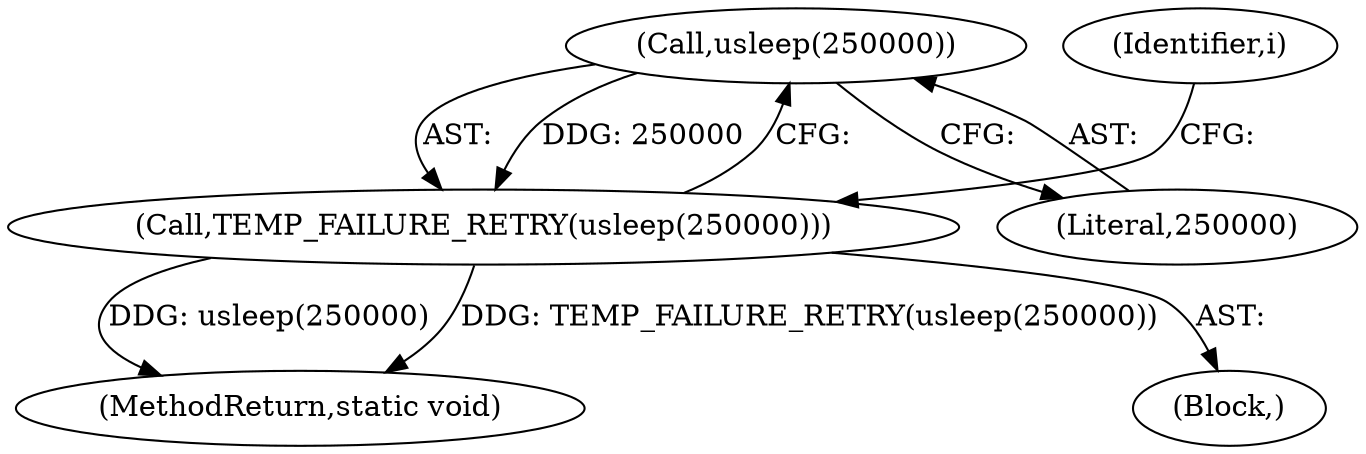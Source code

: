 digraph "0_Android_472271b153c5dc53c28beac55480a8d8434b2d5c_1@API" {
"1000152" [label="(Call,usleep(250000))"];
"1000151" [label="(Call,TEMP_FAILURE_RETRY(usleep(250000)))"];
"1000154" [label="(MethodReturn,static void)"];
"1000151" [label="(Call,TEMP_FAILURE_RETRY(usleep(250000)))"];
"1000153" [label="(Literal,250000)"];
"1000116" [label="(Identifier,i)"];
"1000152" [label="(Call,usleep(250000))"];
"1000117" [label="(Block,)"];
"1000152" -> "1000151"  [label="AST: "];
"1000152" -> "1000153"  [label="CFG: "];
"1000153" -> "1000152"  [label="AST: "];
"1000151" -> "1000152"  [label="CFG: "];
"1000152" -> "1000151"  [label="DDG: 250000"];
"1000151" -> "1000117"  [label="AST: "];
"1000116" -> "1000151"  [label="CFG: "];
"1000151" -> "1000154"  [label="DDG: TEMP_FAILURE_RETRY(usleep(250000))"];
"1000151" -> "1000154"  [label="DDG: usleep(250000)"];
}
